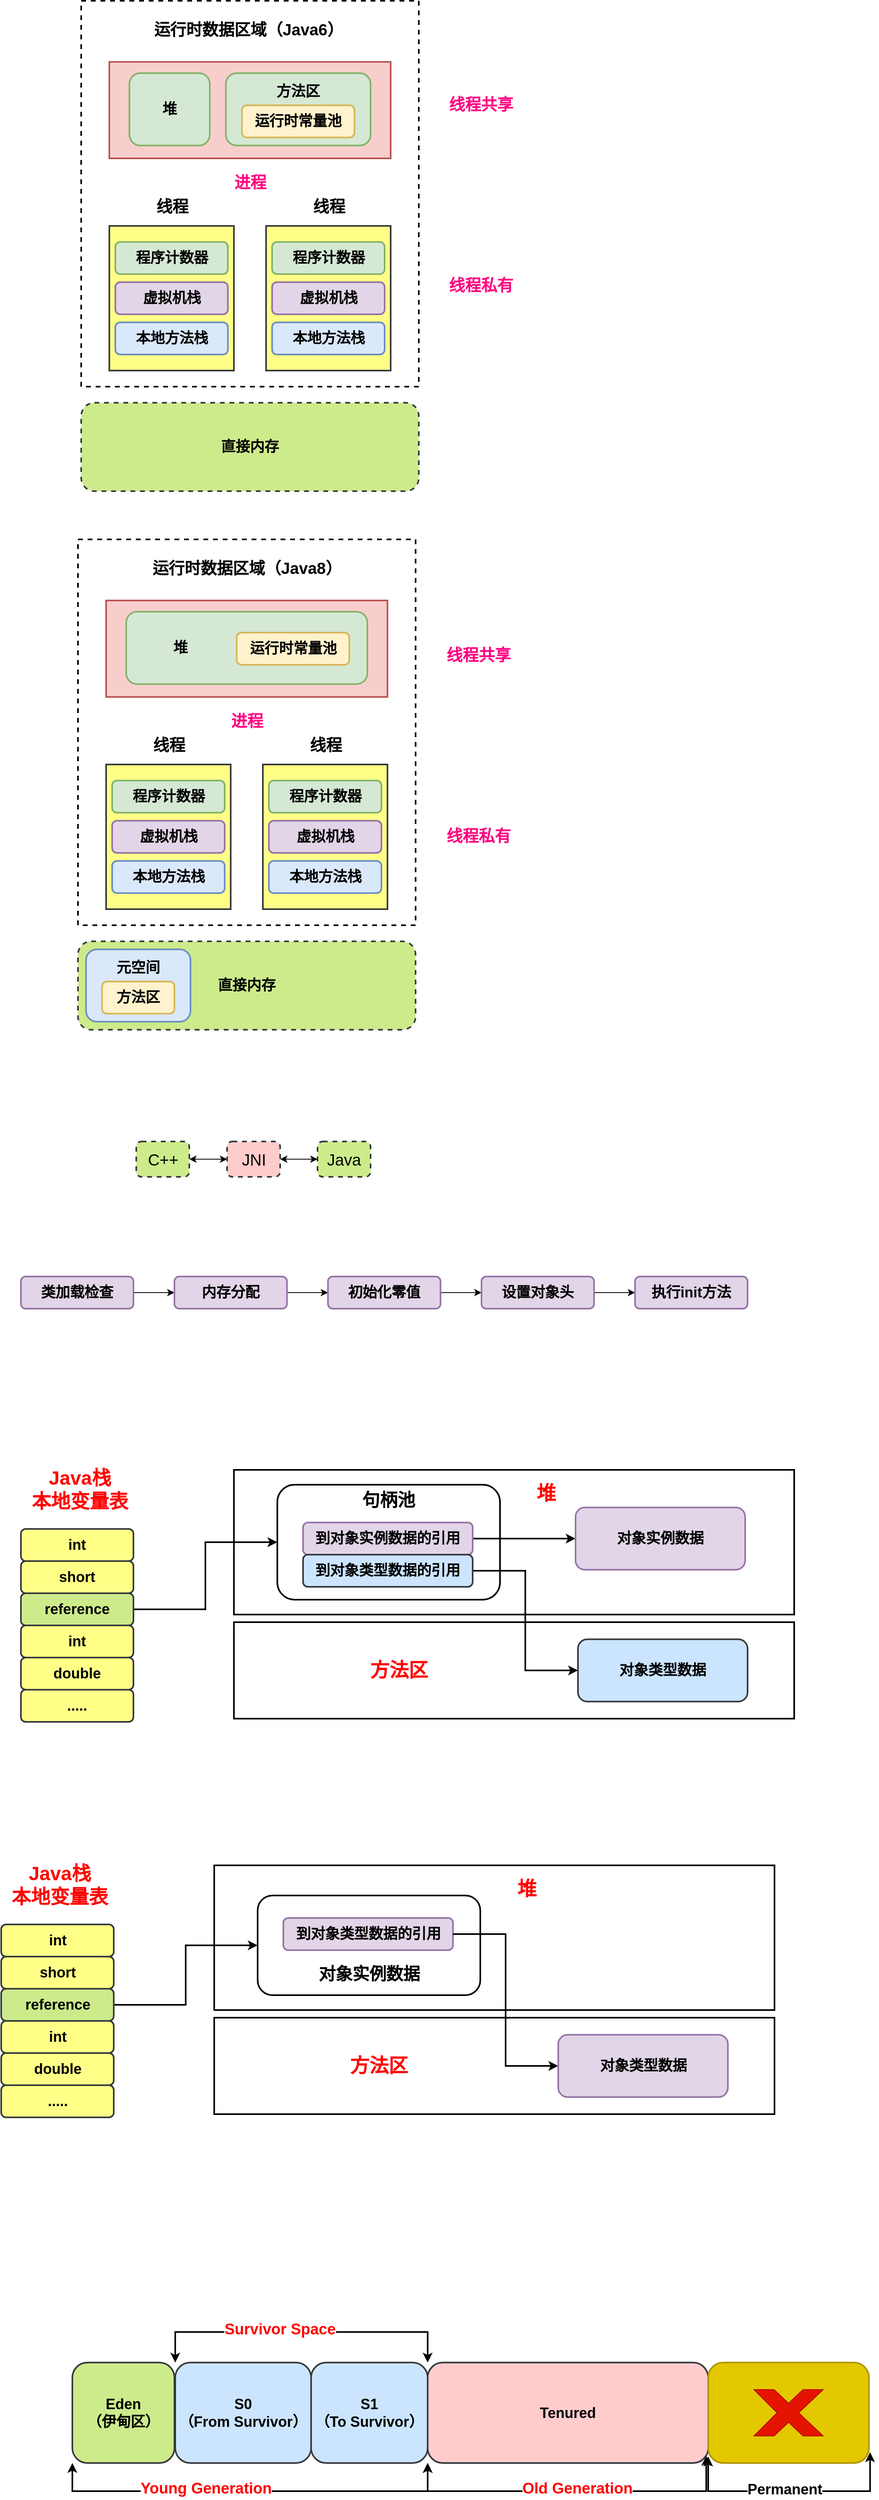 <mxfile version="12.6.5" type="device"><diagram id="O3BQsFrytI9frIFFhgIB" name="Page-1"><mxGraphModel dx="1252" dy="494" grid="0" gridSize="10" guides="1" tooltips="1" connect="1" arrows="1" fold="1" page="0" pageScale="1" pageWidth="827" pageHeight="1169" math="0" shadow="0"><root><mxCell id="0"/><mxCell id="1" parent="0"/><mxCell id="KQnHS1wVc5f2rmeJDZKk-26" value="" style="rounded=0;whiteSpace=wrap;html=1;strokeWidth=2;" parent="1" vertex="1"><mxGeometry x="270" y="2147" width="697" height="120" as="geometry"/></mxCell><mxCell id="KQnHS1wVc5f2rmeJDZKk-24" value="" style="rounded=0;whiteSpace=wrap;html=1;strokeWidth=2;" parent="1" vertex="1"><mxGeometry x="270" y="1957.5" width="697" height="180" as="geometry"/></mxCell><mxCell id="KQnHS1wVc5f2rmeJDZKk-22" value="" style="rounded=1;whiteSpace=wrap;html=1;strokeWidth=2;" parent="1" vertex="1"><mxGeometry x="324" y="1976" width="277" height="143" as="geometry"/></mxCell><mxCell id="Ks48WOzs_nacoQjarene-1" value="" style="rounded=0;whiteSpace=wrap;html=1;strokeWidth=2;dashed=1;" parent="1" vertex="1"><mxGeometry x="80" y="130" width="420" height="480" as="geometry"/></mxCell><mxCell id="Ks48WOzs_nacoQjarene-5" value="" style="rounded=0;whiteSpace=wrap;html=1;strokeWidth=2;fillColor=#f8cecc;strokeColor=#b85450;" parent="1" vertex="1"><mxGeometry x="115" y="206" width="350" height="120" as="geometry"/></mxCell><mxCell id="Ks48WOzs_nacoQjarene-2" value="&lt;font style=&quot;font-size: 18px&quot;&gt;&lt;b&gt;堆&lt;br&gt;&lt;/b&gt;&lt;/font&gt;" style="rounded=1;whiteSpace=wrap;html=1;strokeWidth=2;fillColor=#d5e8d4;strokeColor=#82b366;" parent="1" vertex="1"><mxGeometry x="140" y="220" width="100" height="90" as="geometry"/></mxCell><mxCell id="Ks48WOzs_nacoQjarene-3" value="&lt;font style=&quot;font-size: 18px&quot;&gt;&lt;b&gt;方法区&lt;br&gt;&lt;br&gt;&lt;br&gt;&lt;/b&gt;&lt;/font&gt;" style="rounded=1;whiteSpace=wrap;html=1;strokeWidth=2;fillColor=#d5e8d4;strokeColor=#82b366;" parent="1" vertex="1"><mxGeometry x="260" y="220" width="180" height="90" as="geometry"/></mxCell><mxCell id="Ks48WOzs_nacoQjarene-4" value="&lt;font style=&quot;font-size: 18px&quot;&gt;&lt;b&gt;运行时常量池&lt;br&gt;&lt;/b&gt;&lt;/font&gt;" style="rounded=1;whiteSpace=wrap;html=1;strokeWidth=2;fillColor=#fff2cc;strokeColor=#d6b656;" parent="1" vertex="1"><mxGeometry x="280" y="260" width="140" height="40" as="geometry"/></mxCell><mxCell id="Ks48WOzs_nacoQjarene-6" value="" style="rounded=0;whiteSpace=wrap;html=1;strokeWidth=2;fillColor=#ffff88;strokeColor=#36393d;" parent="1" vertex="1"><mxGeometry x="115" y="410" width="155" height="180" as="geometry"/></mxCell><mxCell id="Ks48WOzs_nacoQjarene-7" value="&lt;font style=&quot;font-size: 18px&quot;&gt;&lt;b&gt;程序计数器&lt;/b&gt;&lt;b&gt;&lt;br&gt;&lt;/b&gt;&lt;/font&gt;" style="rounded=1;whiteSpace=wrap;html=1;strokeWidth=2;fillColor=#d5e8d4;strokeColor=#82b366;" parent="1" vertex="1"><mxGeometry x="122.5" y="430" width="140" height="40" as="geometry"/></mxCell><mxCell id="Ks48WOzs_nacoQjarene-8" value="&lt;font style=&quot;font-size: 18px&quot;&gt;&lt;b&gt;虚拟机栈&lt;br&gt;&lt;/b&gt;&lt;/font&gt;" style="rounded=1;whiteSpace=wrap;html=1;strokeWidth=2;fillColor=#e1d5e7;strokeColor=#9673a6;" parent="1" vertex="1"><mxGeometry x="122.5" y="480" width="140" height="40" as="geometry"/></mxCell><mxCell id="Ks48WOzs_nacoQjarene-9" value="&lt;font style=&quot;font-size: 18px&quot;&gt;&lt;b&gt;本地方法栈&lt;br&gt;&lt;/b&gt;&lt;/font&gt;" style="rounded=1;whiteSpace=wrap;html=1;strokeWidth=2;fillColor=#dae8fc;strokeColor=#6c8ebf;" parent="1" vertex="1"><mxGeometry x="122.5" y="530" width="140" height="40" as="geometry"/></mxCell><mxCell id="Ks48WOzs_nacoQjarene-10" value="" style="rounded=0;whiteSpace=wrap;html=1;strokeWidth=2;fillColor=#ffff88;strokeColor=#36393d;" parent="1" vertex="1"><mxGeometry x="310" y="410" width="155" height="180" as="geometry"/></mxCell><mxCell id="Ks48WOzs_nacoQjarene-11" value="&lt;font style=&quot;font-size: 18px&quot;&gt;&lt;b&gt;程序计数器&lt;/b&gt;&lt;b&gt;&lt;br&gt;&lt;/b&gt;&lt;/font&gt;" style="rounded=1;whiteSpace=wrap;html=1;strokeWidth=2;fillColor=#d5e8d4;strokeColor=#82b366;" parent="1" vertex="1"><mxGeometry x="317.5" y="430" width="140" height="40" as="geometry"/></mxCell><mxCell id="Ks48WOzs_nacoQjarene-12" value="&lt;font style=&quot;font-size: 18px&quot;&gt;&lt;b&gt;虚拟机栈&lt;br&gt;&lt;/b&gt;&lt;/font&gt;" style="rounded=1;whiteSpace=wrap;html=1;strokeWidth=2;fillColor=#e1d5e7;strokeColor=#9673a6;" parent="1" vertex="1"><mxGeometry x="317.5" y="480" width="140" height="40" as="geometry"/></mxCell><mxCell id="Ks48WOzs_nacoQjarene-13" value="&lt;font style=&quot;font-size: 18px&quot;&gt;&lt;b&gt;本地方法栈&lt;br&gt;&lt;/b&gt;&lt;/font&gt;" style="rounded=1;whiteSpace=wrap;html=1;strokeWidth=2;fillColor=#dae8fc;strokeColor=#6c8ebf;" parent="1" vertex="1"><mxGeometry x="317.5" y="530" width="140" height="40" as="geometry"/></mxCell><mxCell id="Ks48WOzs_nacoQjarene-16" value="&lt;font style=&quot;font-size: 18px&quot;&gt;&lt;b&gt;直接内存&lt;br&gt;&lt;/b&gt;&lt;/font&gt;" style="rounded=1;whiteSpace=wrap;html=1;strokeWidth=2;fillColor=#cdeb8b;strokeColor=#36393d;dashed=1;" parent="1" vertex="1"><mxGeometry x="80" y="630" width="420" height="110" as="geometry"/></mxCell><mxCell id="Ks48WOzs_nacoQjarene-17" value="进程" style="text;html=1;align=center;verticalAlign=middle;resizable=0;points=[];autosize=1;fontSize=20;fontStyle=1;fontColor=#FF0080;" parent="1" vertex="1"><mxGeometry x="260" y="340" width="60" height="30" as="geometry"/></mxCell><mxCell id="Ks48WOzs_nacoQjarene-18" value="线程" style="text;html=1;align=center;verticalAlign=middle;resizable=0;points=[];autosize=1;fontSize=20;fontStyle=1" parent="1" vertex="1"><mxGeometry x="162.5" y="370" width="60" height="30" as="geometry"/></mxCell><mxCell id="Ks48WOzs_nacoQjarene-19" value="线程" style="text;html=1;align=center;verticalAlign=middle;resizable=0;points=[];autosize=1;fontSize=20;fontStyle=1" parent="1" vertex="1"><mxGeometry x="357.5" y="370" width="60" height="30" as="geometry"/></mxCell><mxCell id="Ks48WOzs_nacoQjarene-20" value="线程共享" style="text;html=1;align=center;verticalAlign=middle;resizable=0;points=[];autosize=1;fontSize=20;fontColor=#FF0080;fontStyle=1" parent="1" vertex="1"><mxGeometry x="524" y="927.5" width="100" height="30" as="geometry"/></mxCell><mxCell id="Ks48WOzs_nacoQjarene-21" value="线程私有" style="text;html=1;align=center;verticalAlign=middle;resizable=0;points=[];autosize=1;fontSize=20;fontColor=#FF0080;fontStyle=1" parent="1" vertex="1"><mxGeometry x="524" y="1152.5" width="100" height="30" as="geometry"/></mxCell><mxCell id="Ks48WOzs_nacoQjarene-22" value="运行时数据区域（Java6）" style="text;html=1;align=center;verticalAlign=middle;resizable=0;points=[];autosize=1;fontSize=20;fontColor=#000000;fontStyle=1" parent="1" vertex="1"><mxGeometry x="162.5" y="150" width="250" height="30" as="geometry"/></mxCell><mxCell id="Ks48WOzs_nacoQjarene-23" value="&lt;font style=&quot;font-size: 18px&quot;&gt;&lt;b&gt;直接内存&lt;br&gt;&lt;/b&gt;&lt;/font&gt;" style="rounded=1;whiteSpace=wrap;html=1;strokeWidth=2;fillColor=#cdeb8b;strokeColor=#36393d;dashed=1;" parent="1" vertex="1"><mxGeometry x="76" y="1300" width="420" height="110" as="geometry"/></mxCell><mxCell id="Ks48WOzs_nacoQjarene-24" value="&lt;font style=&quot;font-size: 18px&quot;&gt;&lt;b&gt;元空间&lt;br&gt;&lt;br&gt;&lt;br&gt;&lt;/b&gt;&lt;/font&gt;" style="rounded=1;whiteSpace=wrap;html=1;strokeWidth=2;fillColor=#dae8fc;strokeColor=#6c8ebf;" parent="1" vertex="1"><mxGeometry x="86" y="1310" width="130" height="90" as="geometry"/></mxCell><mxCell id="Ks48WOzs_nacoQjarene-26" value="" style="rounded=0;whiteSpace=wrap;html=1;strokeWidth=2;dashed=1;" parent="1" vertex="1"><mxGeometry x="76" y="800" width="420" height="480" as="geometry"/></mxCell><mxCell id="Ks48WOzs_nacoQjarene-27" value="" style="rounded=0;whiteSpace=wrap;html=1;strokeWidth=2;fillColor=#f8cecc;strokeColor=#b85450;" parent="1" vertex="1"><mxGeometry x="111" y="876" width="350" height="120" as="geometry"/></mxCell><mxCell id="Ks48WOzs_nacoQjarene-28" value="&lt;font style=&quot;font-size: 18px&quot;&gt;&lt;b&gt;堆&amp;nbsp; &amp;nbsp; &amp;nbsp; &amp;nbsp; &amp;nbsp; &amp;nbsp; &amp;nbsp; &amp;nbsp; &amp;nbsp; &amp;nbsp; &amp;nbsp; &amp;nbsp; &amp;nbsp; &amp;nbsp; &amp;nbsp; &amp;nbsp; &amp;nbsp;&lt;br&gt;&lt;/b&gt;&lt;/font&gt;" style="rounded=1;whiteSpace=wrap;html=1;strokeWidth=2;fillColor=#d5e8d4;strokeColor=#82b366;" parent="1" vertex="1"><mxGeometry x="136" y="890" width="300" height="90" as="geometry"/></mxCell><mxCell id="Ks48WOzs_nacoQjarene-30" value="&lt;font style=&quot;font-size: 18px&quot;&gt;&lt;b&gt;运行时常量池&lt;br&gt;&lt;/b&gt;&lt;/font&gt;" style="rounded=1;whiteSpace=wrap;html=1;strokeWidth=2;fillColor=#fff2cc;strokeColor=#d6b656;" parent="1" vertex="1"><mxGeometry x="273.5" y="916" width="140" height="40" as="geometry"/></mxCell><mxCell id="Ks48WOzs_nacoQjarene-31" value="" style="rounded=0;whiteSpace=wrap;html=1;strokeWidth=2;fillColor=#ffff88;strokeColor=#36393d;" parent="1" vertex="1"><mxGeometry x="111" y="1080" width="155" height="180" as="geometry"/></mxCell><mxCell id="Ks48WOzs_nacoQjarene-32" value="&lt;font style=&quot;font-size: 18px&quot;&gt;&lt;b&gt;程序计数器&lt;/b&gt;&lt;b&gt;&lt;br&gt;&lt;/b&gt;&lt;/font&gt;" style="rounded=1;whiteSpace=wrap;html=1;strokeWidth=2;fillColor=#d5e8d4;strokeColor=#82b366;" parent="1" vertex="1"><mxGeometry x="118.5" y="1100" width="140" height="40" as="geometry"/></mxCell><mxCell id="Ks48WOzs_nacoQjarene-33" value="&lt;font style=&quot;font-size: 18px&quot;&gt;&lt;b&gt;虚拟机栈&lt;br&gt;&lt;/b&gt;&lt;/font&gt;" style="rounded=1;whiteSpace=wrap;html=1;strokeWidth=2;fillColor=#e1d5e7;strokeColor=#9673a6;" parent="1" vertex="1"><mxGeometry x="118.5" y="1150" width="140" height="40" as="geometry"/></mxCell><mxCell id="Ks48WOzs_nacoQjarene-34" value="&lt;font style=&quot;font-size: 18px&quot;&gt;&lt;b&gt;本地方法栈&lt;br&gt;&lt;/b&gt;&lt;/font&gt;" style="rounded=1;whiteSpace=wrap;html=1;strokeWidth=2;fillColor=#dae8fc;strokeColor=#6c8ebf;" parent="1" vertex="1"><mxGeometry x="118.5" y="1200" width="140" height="40" as="geometry"/></mxCell><mxCell id="Ks48WOzs_nacoQjarene-38" value="进程" style="text;html=1;align=center;verticalAlign=middle;resizable=0;points=[];autosize=1;fontSize=20;fontStyle=1;fontColor=#FF0080;" parent="1" vertex="1"><mxGeometry x="256" y="1010" width="60" height="30" as="geometry"/></mxCell><mxCell id="Ks48WOzs_nacoQjarene-39" value="线程" style="text;html=1;align=center;verticalAlign=middle;resizable=0;points=[];autosize=1;fontSize=20;fontStyle=1" parent="1" vertex="1"><mxGeometry x="158.5" y="1040" width="60" height="30" as="geometry"/></mxCell><mxCell id="Ks48WOzs_nacoQjarene-40" value="线程" style="text;html=1;align=center;verticalAlign=middle;resizable=0;points=[];autosize=1;fontSize=20;fontStyle=1" parent="1" vertex="1"><mxGeometry x="353.5" y="1040" width="60" height="30" as="geometry"/></mxCell><mxCell id="Ks48WOzs_nacoQjarene-41" value="运行时数据区域（Java8）" style="text;html=1;align=center;verticalAlign=middle;resizable=0;points=[];autosize=1;fontSize=20;fontColor=#000000;fontStyle=1" parent="1" vertex="1"><mxGeometry x="161" y="820" width="250" height="30" as="geometry"/></mxCell><mxCell id="Ks48WOzs_nacoQjarene-42" value="&lt;font style=&quot;font-size: 18px&quot;&gt;&lt;b&gt;方法区&lt;br&gt;&lt;/b&gt;&lt;/font&gt;" style="rounded=1;whiteSpace=wrap;html=1;strokeWidth=2;fillColor=#fff2cc;strokeColor=#d6b656;" parent="1" vertex="1"><mxGeometry x="106" y="1350" width="90" height="40" as="geometry"/></mxCell><mxCell id="Ks48WOzs_nacoQjarene-44" value="" style="rounded=0;whiteSpace=wrap;html=1;strokeWidth=2;fillColor=#ffff88;strokeColor=#36393d;" parent="1" vertex="1"><mxGeometry x="306" y="1080" width="155" height="180" as="geometry"/></mxCell><mxCell id="Ks48WOzs_nacoQjarene-45" value="&lt;font style=&quot;font-size: 18px&quot;&gt;&lt;b&gt;程序计数器&lt;/b&gt;&lt;b&gt;&lt;br&gt;&lt;/b&gt;&lt;/font&gt;" style="rounded=1;whiteSpace=wrap;html=1;strokeWidth=2;fillColor=#d5e8d4;strokeColor=#82b366;" parent="1" vertex="1"><mxGeometry x="313.5" y="1100" width="140" height="40" as="geometry"/></mxCell><mxCell id="Ks48WOzs_nacoQjarene-46" value="&lt;font style=&quot;font-size: 18px&quot;&gt;&lt;b&gt;虚拟机栈&lt;br&gt;&lt;/b&gt;&lt;/font&gt;" style="rounded=1;whiteSpace=wrap;html=1;strokeWidth=2;fillColor=#e1d5e7;strokeColor=#9673a6;" parent="1" vertex="1"><mxGeometry x="313.5" y="1150" width="140" height="40" as="geometry"/></mxCell><mxCell id="Ks48WOzs_nacoQjarene-47" value="&lt;font style=&quot;font-size: 18px&quot;&gt;&lt;b&gt;本地方法栈&lt;br&gt;&lt;/b&gt;&lt;/font&gt;" style="rounded=1;whiteSpace=wrap;html=1;strokeWidth=2;fillColor=#dae8fc;strokeColor=#6c8ebf;" parent="1" vertex="1"><mxGeometry x="313.5" y="1200" width="140" height="40" as="geometry"/></mxCell><mxCell id="Ks48WOzs_nacoQjarene-48" value="线程共享" style="text;html=1;align=center;verticalAlign=middle;resizable=0;points=[];autosize=1;fontSize=20;fontColor=#FF0080;fontStyle=1" parent="1" vertex="1"><mxGeometry x="527" y="242.5" width="100" height="30" as="geometry"/></mxCell><mxCell id="Ks48WOzs_nacoQjarene-49" value="线程私有" style="text;html=1;align=center;verticalAlign=middle;resizable=0;points=[];autosize=1;fontSize=20;fontColor=#FF0080;fontStyle=1" parent="1" vertex="1"><mxGeometry x="527" y="467.5" width="100" height="30" as="geometry"/></mxCell><mxCell id="Ks48WOzs_nacoQjarene-55" style="edgeStyle=orthogonalEdgeStyle;rounded=0;orthogonalLoop=1;jettySize=auto;html=1;exitX=1;exitY=0.5;exitDx=0;exitDy=0;entryX=0;entryY=0.5;entryDx=0;entryDy=0;fontSize=20;fontColor=#000000;startArrow=classic;startFill=1;" parent="1" source="Ks48WOzs_nacoQjarene-52" target="Ks48WOzs_nacoQjarene-54" edge="1"><mxGeometry relative="1" as="geometry"/></mxCell><mxCell id="Ks48WOzs_nacoQjarene-52" value="&lt;font style=&quot;font-size: 20px&quot;&gt;C++&lt;/font&gt;" style="rounded=1;whiteSpace=wrap;html=1;dashed=1;strokeWidth=2;fontSize=20;fillColor=#cdeb8b;strokeColor=#36393d;" parent="1" vertex="1"><mxGeometry x="148.5" y="1549" width="66" height="44" as="geometry"/></mxCell><mxCell id="Ks48WOzs_nacoQjarene-53" value="Java" style="rounded=1;whiteSpace=wrap;html=1;dashed=1;strokeWidth=2;fontSize=20;fillColor=#cdeb8b;strokeColor=#36393d;" parent="1" vertex="1"><mxGeometry x="374" y="1549" width="66" height="44" as="geometry"/></mxCell><mxCell id="Ks48WOzs_nacoQjarene-56" style="edgeStyle=orthogonalEdgeStyle;rounded=0;orthogonalLoop=1;jettySize=auto;html=1;exitX=1;exitY=0.5;exitDx=0;exitDy=0;entryX=0;entryY=0.5;entryDx=0;entryDy=0;fontSize=20;fontColor=#000000;startArrow=classic;startFill=1;" parent="1" source="Ks48WOzs_nacoQjarene-54" target="Ks48WOzs_nacoQjarene-53" edge="1"><mxGeometry relative="1" as="geometry"/></mxCell><mxCell id="Ks48WOzs_nacoQjarene-54" value="&lt;font style=&quot;font-size: 20px&quot;&gt;JNI&lt;/font&gt;" style="rounded=1;whiteSpace=wrap;html=1;dashed=1;strokeWidth=2;fontSize=20;fillColor=#ffcccc;strokeColor=#36393d;" parent="1" vertex="1"><mxGeometry x="261.5" y="1549" width="66" height="44" as="geometry"/></mxCell><mxCell id="KQnHS1wVc5f2rmeJDZKk-6" style="edgeStyle=orthogonalEdgeStyle;rounded=0;orthogonalLoop=1;jettySize=auto;html=1;exitX=1;exitY=0.5;exitDx=0;exitDy=0;entryX=0;entryY=0.5;entryDx=0;entryDy=0;" parent="1" source="KQnHS1wVc5f2rmeJDZKk-1" target="KQnHS1wVc5f2rmeJDZKk-2" edge="1"><mxGeometry relative="1" as="geometry"/></mxCell><mxCell id="KQnHS1wVc5f2rmeJDZKk-1" value="&lt;font style=&quot;font-size: 18px&quot;&gt;&lt;b&gt;类加载检查&lt;br&gt;&lt;/b&gt;&lt;/font&gt;" style="rounded=1;whiteSpace=wrap;html=1;strokeWidth=2;fillColor=#e1d5e7;strokeColor=#9673a6;" parent="1" vertex="1"><mxGeometry x="5" y="1717" width="140" height="40" as="geometry"/></mxCell><mxCell id="KQnHS1wVc5f2rmeJDZKk-7" style="edgeStyle=orthogonalEdgeStyle;rounded=0;orthogonalLoop=1;jettySize=auto;html=1;exitX=1;exitY=0.5;exitDx=0;exitDy=0;entryX=0;entryY=0.5;entryDx=0;entryDy=0;" parent="1" source="KQnHS1wVc5f2rmeJDZKk-2" target="KQnHS1wVc5f2rmeJDZKk-3" edge="1"><mxGeometry relative="1" as="geometry"/></mxCell><mxCell id="KQnHS1wVc5f2rmeJDZKk-2" value="&lt;font style=&quot;font-size: 18px&quot;&gt;&lt;b&gt;内存分配&lt;br&gt;&lt;/b&gt;&lt;/font&gt;" style="rounded=1;whiteSpace=wrap;html=1;strokeWidth=2;fillColor=#e1d5e7;strokeColor=#9673a6;" parent="1" vertex="1"><mxGeometry x="196" y="1717" width="140" height="40" as="geometry"/></mxCell><mxCell id="KQnHS1wVc5f2rmeJDZKk-8" style="edgeStyle=orthogonalEdgeStyle;rounded=0;orthogonalLoop=1;jettySize=auto;html=1;exitX=1;exitY=0.5;exitDx=0;exitDy=0;" parent="1" source="KQnHS1wVc5f2rmeJDZKk-3" target="KQnHS1wVc5f2rmeJDZKk-4" edge="1"><mxGeometry relative="1" as="geometry"/></mxCell><mxCell id="KQnHS1wVc5f2rmeJDZKk-3" value="&lt;font style=&quot;font-size: 18px&quot;&gt;&lt;b&gt;初始化零值&lt;br&gt;&lt;/b&gt;&lt;/font&gt;" style="rounded=1;whiteSpace=wrap;html=1;strokeWidth=2;fillColor=#e1d5e7;strokeColor=#9673a6;" parent="1" vertex="1"><mxGeometry x="387" y="1717" width="140" height="40" as="geometry"/></mxCell><mxCell id="KQnHS1wVc5f2rmeJDZKk-9" style="edgeStyle=orthogonalEdgeStyle;rounded=0;orthogonalLoop=1;jettySize=auto;html=1;exitX=1;exitY=0.5;exitDx=0;exitDy=0;entryX=0;entryY=0.5;entryDx=0;entryDy=0;" parent="1" source="KQnHS1wVc5f2rmeJDZKk-4" target="KQnHS1wVc5f2rmeJDZKk-5" edge="1"><mxGeometry relative="1" as="geometry"/></mxCell><mxCell id="KQnHS1wVc5f2rmeJDZKk-4" value="&lt;font style=&quot;font-size: 18px&quot;&gt;&lt;b&gt;设置对象头&lt;br&gt;&lt;/b&gt;&lt;/font&gt;" style="rounded=1;whiteSpace=wrap;html=1;strokeWidth=2;fillColor=#e1d5e7;strokeColor=#9673a6;" parent="1" vertex="1"><mxGeometry x="578" y="1717" width="140" height="40" as="geometry"/></mxCell><mxCell id="KQnHS1wVc5f2rmeJDZKk-5" value="&lt;font style=&quot;font-size: 18px&quot;&gt;&lt;b&gt;执行init方法&lt;br&gt;&lt;/b&gt;&lt;/font&gt;" style="rounded=1;whiteSpace=wrap;html=1;strokeWidth=2;fillColor=#e1d5e7;strokeColor=#9673a6;" parent="1" vertex="1"><mxGeometry x="769" y="1717" width="140" height="40" as="geometry"/></mxCell><mxCell id="KQnHS1wVc5f2rmeJDZKk-10" value="&lt;font style=&quot;font-size: 18px&quot;&gt;&lt;b&gt;int&lt;br&gt;&lt;/b&gt;&lt;/font&gt;" style="rounded=1;whiteSpace=wrap;html=1;strokeWidth=2;fillColor=#ffff88;strokeColor=#36393d;" parent="1" vertex="1"><mxGeometry x="5" y="2031" width="140" height="40" as="geometry"/></mxCell><mxCell id="KQnHS1wVc5f2rmeJDZKk-11" value="&lt;font style=&quot;font-size: 18px&quot;&gt;&lt;b&gt;short&lt;br&gt;&lt;/b&gt;&lt;/font&gt;" style="rounded=1;whiteSpace=wrap;html=1;strokeWidth=2;fillColor=#ffff88;strokeColor=#36393d;" parent="1" vertex="1"><mxGeometry x="5" y="2071" width="140" height="40" as="geometry"/></mxCell><mxCell id="KQnHS1wVc5f2rmeJDZKk-29" style="edgeStyle=orthogonalEdgeStyle;rounded=0;orthogonalLoop=1;jettySize=auto;html=1;exitX=1;exitY=0.5;exitDx=0;exitDy=0;entryX=0;entryY=0.5;entryDx=0;entryDy=0;fontSize=24;strokeWidth=2;" parent="1" source="KQnHS1wVc5f2rmeJDZKk-12" target="KQnHS1wVc5f2rmeJDZKk-22" edge="1"><mxGeometry relative="1" as="geometry"/></mxCell><mxCell id="KQnHS1wVc5f2rmeJDZKk-12" value="&lt;font style=&quot;font-size: 18px&quot;&gt;&lt;b&gt;reference&lt;br&gt;&lt;/b&gt;&lt;/font&gt;" style="rounded=1;whiteSpace=wrap;html=1;strokeWidth=2;fillColor=#cdeb8b;strokeColor=#36393d;" parent="1" vertex="1"><mxGeometry x="5" y="2111" width="140" height="40" as="geometry"/></mxCell><mxCell id="KQnHS1wVc5f2rmeJDZKk-13" value="&lt;font style=&quot;font-size: 18px&quot;&gt;&lt;b&gt;int&lt;br&gt;&lt;/b&gt;&lt;/font&gt;" style="rounded=1;whiteSpace=wrap;html=1;strokeWidth=2;fillColor=#ffff88;strokeColor=#36393d;" parent="1" vertex="1"><mxGeometry x="5" y="2151" width="140" height="40" as="geometry"/></mxCell><mxCell id="KQnHS1wVc5f2rmeJDZKk-14" value="&lt;font style=&quot;font-size: 18px&quot;&gt;&lt;b&gt;double&lt;br&gt;&lt;/b&gt;&lt;/font&gt;" style="rounded=1;whiteSpace=wrap;html=1;strokeWidth=2;fillColor=#ffff88;strokeColor=#36393d;" parent="1" vertex="1"><mxGeometry x="5" y="2191" width="140" height="40" as="geometry"/></mxCell><mxCell id="KQnHS1wVc5f2rmeJDZKk-15" value="&lt;font style=&quot;font-size: 18px&quot;&gt;&lt;b&gt;.....&lt;br&gt;&lt;/b&gt;&lt;/font&gt;" style="rounded=1;whiteSpace=wrap;html=1;strokeWidth=2;fillColor=#ffff88;strokeColor=#36393d;" parent="1" vertex="1"><mxGeometry x="5" y="2231" width="140" height="40" as="geometry"/></mxCell><mxCell id="KQnHS1wVc5f2rmeJDZKk-30" style="edgeStyle=orthogonalEdgeStyle;rounded=0;orthogonalLoop=1;jettySize=auto;html=1;exitX=1;exitY=0.5;exitDx=0;exitDy=0;entryX=0;entryY=0.5;entryDx=0;entryDy=0;fontSize=24;strokeWidth=2;" parent="1" source="KQnHS1wVc5f2rmeJDZKk-17" target="KQnHS1wVc5f2rmeJDZKk-19" edge="1"><mxGeometry relative="1" as="geometry"/></mxCell><mxCell id="KQnHS1wVc5f2rmeJDZKk-17" value="&lt;font style=&quot;font-size: 18px&quot;&gt;&lt;b&gt;到对象实例数据的引用&lt;br&gt;&lt;/b&gt;&lt;/font&gt;" style="rounded=1;whiteSpace=wrap;html=1;strokeWidth=2;fillColor=#e1d5e7;strokeColor=#9673a6;" parent="1" vertex="1"><mxGeometry x="356" y="2023" width="211" height="40" as="geometry"/></mxCell><mxCell id="KQnHS1wVc5f2rmeJDZKk-31" style="edgeStyle=orthogonalEdgeStyle;rounded=0;orthogonalLoop=1;jettySize=auto;html=1;exitX=1;exitY=0.5;exitDx=0;exitDy=0;entryX=0;entryY=0.5;entryDx=0;entryDy=0;fontSize=24;strokeWidth=2;" parent="1" source="KQnHS1wVc5f2rmeJDZKk-18" target="KQnHS1wVc5f2rmeJDZKk-20" edge="1"><mxGeometry relative="1" as="geometry"/></mxCell><mxCell id="KQnHS1wVc5f2rmeJDZKk-18" value="&lt;font style=&quot;font-size: 18px&quot;&gt;&lt;b&gt;到对象类型数据的引用&lt;br&gt;&lt;/b&gt;&lt;/font&gt;" style="rounded=1;whiteSpace=wrap;html=1;strokeWidth=2;fillColor=#cce5ff;strokeColor=#36393d;" parent="1" vertex="1"><mxGeometry x="356" y="2063" width="211" height="40" as="geometry"/></mxCell><mxCell id="KQnHS1wVc5f2rmeJDZKk-19" value="&lt;font style=&quot;font-size: 18px&quot;&gt;&lt;b&gt;对象实例数据&lt;br&gt;&lt;/b&gt;&lt;/font&gt;" style="rounded=1;whiteSpace=wrap;html=1;strokeWidth=2;fillColor=#e1d5e7;strokeColor=#9673a6;" parent="1" vertex="1"><mxGeometry x="695" y="2004.25" width="211" height="77.5" as="geometry"/></mxCell><mxCell id="KQnHS1wVc5f2rmeJDZKk-20" value="&lt;font style=&quot;font-size: 18px&quot;&gt;&lt;b&gt;对象类型数据&lt;br&gt;&lt;/b&gt;&lt;/font&gt;" style="rounded=1;whiteSpace=wrap;html=1;strokeWidth=2;fillColor=#cce5ff;strokeColor=#36393d;" parent="1" vertex="1"><mxGeometry x="698" y="2168.25" width="211" height="77.5" as="geometry"/></mxCell><mxCell id="KQnHS1wVc5f2rmeJDZKk-23" value="&lt;font style=&quot;font-size: 22px&quot;&gt;&lt;b&gt;句柄池&lt;/b&gt;&lt;/font&gt;" style="text;html=1;align=center;verticalAlign=middle;resizable=0;points=[];autosize=1;" parent="1" vertex="1"><mxGeometry x="423.5" y="1985" width="76" height="21" as="geometry"/></mxCell><mxCell id="KQnHS1wVc5f2rmeJDZKk-25" value="&lt;span style=&quot;font-size: 24px;&quot;&gt;&lt;b style=&quot;font-size: 24px;&quot;&gt;&lt;font color=&quot;#ff0000&quot; style=&quot;font-size: 24px;&quot;&gt;堆&lt;/font&gt;&lt;/b&gt;&lt;/span&gt;" style="text;html=1;align=center;verticalAlign=middle;resizable=0;points=[];autosize=1;fontSize=24;" parent="1" vertex="1"><mxGeometry x="641" y="1970" width="34" height="33" as="geometry"/></mxCell><mxCell id="KQnHS1wVc5f2rmeJDZKk-27" value="&lt;span style=&quot;font-size: 24px&quot;&gt;&lt;b style=&quot;font-size: 24px&quot;&gt;&lt;font color=&quot;#ff0000&quot; style=&quot;font-size: 24px&quot;&gt;方法区&lt;/font&gt;&lt;/b&gt;&lt;/span&gt;" style="text;html=1;align=center;verticalAlign=middle;resizable=0;points=[];autosize=1;fontSize=24;" parent="1" vertex="1"><mxGeometry x="433.5" y="2190.5" width="82" height="33" as="geometry"/></mxCell><mxCell id="KQnHS1wVc5f2rmeJDZKk-28" value="&lt;span style=&quot;font-size: 24px&quot;&gt;&lt;b style=&quot;font-size: 24px&quot;&gt;&lt;font color=&quot;#ff0000&quot; style=&quot;font-size: 24px&quot;&gt;Java栈&lt;br&gt;本地变量表&lt;br&gt;&lt;/font&gt;&lt;/b&gt;&lt;/span&gt;" style="text;html=1;align=center;verticalAlign=middle;resizable=0;points=[];autosize=1;fontSize=24;" parent="1" vertex="1"><mxGeometry x="12.5" y="1951" width="130" height="62" as="geometry"/></mxCell><mxCell id="KQnHS1wVc5f2rmeJDZKk-33" value="" style="rounded=0;whiteSpace=wrap;html=1;strokeWidth=2;" parent="1" vertex="1"><mxGeometry x="245.5" y="2639" width="697" height="120" as="geometry"/></mxCell><mxCell id="KQnHS1wVc5f2rmeJDZKk-34" value="" style="rounded=0;whiteSpace=wrap;html=1;strokeWidth=2;" parent="1" vertex="1"><mxGeometry x="245.5" y="2449.5" width="697" height="180" as="geometry"/></mxCell><mxCell id="KQnHS1wVc5f2rmeJDZKk-35" value="" style="rounded=1;whiteSpace=wrap;html=1;strokeWidth=2;" parent="1" vertex="1"><mxGeometry x="299.5" y="2487" width="277" height="124" as="geometry"/></mxCell><mxCell id="KQnHS1wVc5f2rmeJDZKk-36" value="&lt;font style=&quot;font-size: 18px&quot;&gt;&lt;b&gt;int&lt;br&gt;&lt;/b&gt;&lt;/font&gt;" style="rounded=1;whiteSpace=wrap;html=1;strokeWidth=2;fillColor=#ffff88;strokeColor=#36393d;" parent="1" vertex="1"><mxGeometry x="-19.5" y="2523" width="140" height="40" as="geometry"/></mxCell><mxCell id="KQnHS1wVc5f2rmeJDZKk-37" value="&lt;font style=&quot;font-size: 18px&quot;&gt;&lt;b&gt;short&lt;br&gt;&lt;/b&gt;&lt;/font&gt;" style="rounded=1;whiteSpace=wrap;html=1;strokeWidth=2;fillColor=#ffff88;strokeColor=#36393d;" parent="1" vertex="1"><mxGeometry x="-19.5" y="2563" width="140" height="40" as="geometry"/></mxCell><mxCell id="KQnHS1wVc5f2rmeJDZKk-38" style="edgeStyle=orthogonalEdgeStyle;rounded=0;orthogonalLoop=1;jettySize=auto;html=1;exitX=1;exitY=0.5;exitDx=0;exitDy=0;entryX=0;entryY=0.5;entryDx=0;entryDy=0;fontSize=24;strokeWidth=2;" parent="1" source="KQnHS1wVc5f2rmeJDZKk-39" target="KQnHS1wVc5f2rmeJDZKk-35" edge="1"><mxGeometry relative="1" as="geometry"/></mxCell><mxCell id="KQnHS1wVc5f2rmeJDZKk-39" value="&lt;font style=&quot;font-size: 18px&quot;&gt;&lt;b&gt;reference&lt;br&gt;&lt;/b&gt;&lt;/font&gt;" style="rounded=1;whiteSpace=wrap;html=1;strokeWidth=2;fillColor=#cdeb8b;strokeColor=#36393d;" parent="1" vertex="1"><mxGeometry x="-19.5" y="2603" width="140" height="40" as="geometry"/></mxCell><mxCell id="KQnHS1wVc5f2rmeJDZKk-40" value="&lt;font style=&quot;font-size: 18px&quot;&gt;&lt;b&gt;int&lt;br&gt;&lt;/b&gt;&lt;/font&gt;" style="rounded=1;whiteSpace=wrap;html=1;strokeWidth=2;fillColor=#ffff88;strokeColor=#36393d;" parent="1" vertex="1"><mxGeometry x="-19.5" y="2643" width="140" height="40" as="geometry"/></mxCell><mxCell id="KQnHS1wVc5f2rmeJDZKk-41" value="&lt;font style=&quot;font-size: 18px&quot;&gt;&lt;b&gt;double&lt;br&gt;&lt;/b&gt;&lt;/font&gt;" style="rounded=1;whiteSpace=wrap;html=1;strokeWidth=2;fillColor=#ffff88;strokeColor=#36393d;" parent="1" vertex="1"><mxGeometry x="-19.5" y="2683" width="140" height="40" as="geometry"/></mxCell><mxCell id="KQnHS1wVc5f2rmeJDZKk-42" value="&lt;font style=&quot;font-size: 18px&quot;&gt;&lt;b&gt;.....&lt;br&gt;&lt;/b&gt;&lt;/font&gt;" style="rounded=1;whiteSpace=wrap;html=1;strokeWidth=2;fillColor=#ffff88;strokeColor=#36393d;" parent="1" vertex="1"><mxGeometry x="-19.5" y="2723" width="140" height="40" as="geometry"/></mxCell><mxCell id="KQnHS1wVc5f2rmeJDZKk-44" value="&lt;font style=&quot;font-size: 18px&quot;&gt;&lt;b&gt;到对象类型数据的引用&lt;br&gt;&lt;/b&gt;&lt;/font&gt;" style="rounded=1;whiteSpace=wrap;html=1;strokeWidth=2;fillColor=#e1d5e7;strokeColor=#9673a6;" parent="1" vertex="1"><mxGeometry x="331.5" y="2515" width="211" height="40" as="geometry"/></mxCell><mxCell id="KQnHS1wVc5f2rmeJDZKk-45" style="edgeStyle=orthogonalEdgeStyle;rounded=0;orthogonalLoop=1;jettySize=auto;html=1;exitX=1;exitY=0.5;exitDx=0;exitDy=0;entryX=0;entryY=0.5;entryDx=0;entryDy=0;fontSize=24;strokeWidth=2;" parent="1" source="KQnHS1wVc5f2rmeJDZKk-44" target="KQnHS1wVc5f2rmeJDZKk-48" edge="1"><mxGeometry relative="1" as="geometry"/></mxCell><mxCell id="KQnHS1wVc5f2rmeJDZKk-48" value="&lt;font style=&quot;font-size: 18px&quot;&gt;&lt;b&gt;对象类型数据&lt;br&gt;&lt;/b&gt;&lt;/font&gt;" style="rounded=1;whiteSpace=wrap;html=1;strokeWidth=2;fillColor=#e1d5e7;strokeColor=#9673a6;" parent="1" vertex="1"><mxGeometry x="673.5" y="2660.25" width="211" height="77.5" as="geometry"/></mxCell><mxCell id="KQnHS1wVc5f2rmeJDZKk-50" value="&lt;span style=&quot;font-size: 24px;&quot;&gt;&lt;b style=&quot;font-size: 24px;&quot;&gt;&lt;font color=&quot;#ff0000&quot; style=&quot;font-size: 24px;&quot;&gt;堆&lt;/font&gt;&lt;/b&gt;&lt;/span&gt;" style="text;html=1;align=center;verticalAlign=middle;resizable=0;points=[];autosize=1;fontSize=24;" parent="1" vertex="1"><mxGeometry x="616.5" y="2462" width="34" height="33" as="geometry"/></mxCell><mxCell id="KQnHS1wVc5f2rmeJDZKk-51" value="&lt;span style=&quot;font-size: 24px&quot;&gt;&lt;b style=&quot;font-size: 24px&quot;&gt;&lt;font color=&quot;#ff0000&quot; style=&quot;font-size: 24px&quot;&gt;方法区&lt;/font&gt;&lt;/b&gt;&lt;/span&gt;" style="text;html=1;align=center;verticalAlign=middle;resizable=0;points=[];autosize=1;fontSize=24;" parent="1" vertex="1"><mxGeometry x="409" y="2682.5" width="82" height="33" as="geometry"/></mxCell><mxCell id="KQnHS1wVc5f2rmeJDZKk-52" value="&lt;span style=&quot;font-size: 24px&quot;&gt;&lt;b style=&quot;font-size: 24px&quot;&gt;&lt;font color=&quot;#ff0000&quot; style=&quot;font-size: 24px&quot;&gt;Java栈&lt;br&gt;本地变量表&lt;br&gt;&lt;/font&gt;&lt;/b&gt;&lt;/span&gt;" style="text;html=1;align=center;verticalAlign=middle;resizable=0;points=[];autosize=1;fontSize=24;" parent="1" vertex="1"><mxGeometry x="-12" y="2443" width="130" height="62" as="geometry"/></mxCell><mxCell id="KQnHS1wVc5f2rmeJDZKk-55" value="对象实例数据" style="text;html=1;align=center;verticalAlign=middle;resizable=0;points=[];autosize=1;fontSize=21;fontStyle=1" parent="1" vertex="1"><mxGeometry x="370" y="2569.5" width="136" height="29" as="geometry"/></mxCell><mxCell id="-v9vZtDS-2KVSQ4tF3t--6" style="edgeStyle=orthogonalEdgeStyle;rounded=0;orthogonalLoop=1;jettySize=auto;html=1;exitX=0;exitY=1;exitDx=0;exitDy=0;entryX=1;entryY=1;entryDx=0;entryDy=0;startArrow=classic;startFill=1;strokeWidth=2;" parent="1" source="-v9vZtDS-2KVSQ4tF3t--1" target="-v9vZtDS-2KVSQ4tF3t--3" edge="1"><mxGeometry relative="1" as="geometry"><Array as="points"><mxPoint x="69" y="3228"/><mxPoint x="511" y="3228"/></Array></mxGeometry></mxCell><mxCell id="-v9vZtDS-2KVSQ4tF3t--11" value="Young Generation" style="text;html=1;align=center;verticalAlign=middle;resizable=0;points=[];labelBackgroundColor=#ffffff;fontSize=19;fontStyle=1;fontColor=#FF0000;" parent="-v9vZtDS-2KVSQ4tF3t--6" vertex="1" connectable="0"><mxGeometry x="-0.217" y="3" relative="1" as="geometry"><mxPoint as="offset"/></mxGeometry></mxCell><mxCell id="-v9vZtDS-2KVSQ4tF3t--1" value="&lt;font style=&quot;font-size: 18px&quot;&gt;&lt;b&gt;Eden&lt;br&gt;（伊甸区）&lt;br&gt;&lt;/b&gt;&lt;/font&gt;" style="rounded=1;whiteSpace=wrap;html=1;strokeWidth=2;fillColor=#cdeb8b;strokeColor=#36393d;" parent="1" vertex="1"><mxGeometry x="69" y="3068" width="127" height="125" as="geometry"/></mxCell><mxCell id="-v9vZtDS-2KVSQ4tF3t--7" style="edgeStyle=orthogonalEdgeStyle;rounded=0;orthogonalLoop=1;jettySize=auto;html=1;exitX=0;exitY=0;exitDx=0;exitDy=0;entryX=0;entryY=0;entryDx=0;entryDy=0;startArrow=classic;startFill=1;strokeWidth=2;" parent="1" source="-v9vZtDS-2KVSQ4tF3t--2" target="-v9vZtDS-2KVSQ4tF3t--4" edge="1"><mxGeometry relative="1" as="geometry"><Array as="points"><mxPoint x="197" y="3030"/><mxPoint x="511" y="3030"/></Array></mxGeometry></mxCell><mxCell id="-v9vZtDS-2KVSQ4tF3t--10" value="Survivor Space" style="text;html=1;align=center;verticalAlign=middle;resizable=0;points=[];labelBackgroundColor=#ffffff;fontSize=19;fontStyle=1;fontColor=#FF0000;" parent="-v9vZtDS-2KVSQ4tF3t--7" vertex="1" connectable="0"><mxGeometry x="-0.142" y="3" relative="1" as="geometry"><mxPoint as="offset"/></mxGeometry></mxCell><mxCell id="-v9vZtDS-2KVSQ4tF3t--2" value="&lt;font style=&quot;font-size: 18px&quot;&gt;&lt;b&gt;S0&lt;br&gt;（From Survivor）&lt;br&gt;&lt;/b&gt;&lt;/font&gt;" style="rounded=1;whiteSpace=wrap;html=1;strokeWidth=2;fillColor=#cce5ff;strokeColor=#36393d;" parent="1" vertex="1"><mxGeometry x="197" y="3068" width="169" height="125" as="geometry"/></mxCell><mxCell id="-v9vZtDS-2KVSQ4tF3t--3" value="&lt;font style=&quot;font-size: 18px&quot;&gt;&lt;b&gt;S1&lt;br&gt;（To Survivor）&lt;/b&gt;&lt;b&gt;&lt;br&gt;&lt;/b&gt;&lt;/font&gt;" style="rounded=1;whiteSpace=wrap;html=1;strokeWidth=2;fillColor=#cce5ff;strokeColor=#36393d;" parent="1" vertex="1"><mxGeometry x="366" y="3068" width="145" height="125" as="geometry"/></mxCell><mxCell id="-v9vZtDS-2KVSQ4tF3t--4" value="&lt;font style=&quot;font-size: 18px&quot;&gt;&lt;b&gt;Tenured&lt;br&gt;&lt;/b&gt;&lt;/font&gt;" style="rounded=1;whiteSpace=wrap;html=1;strokeWidth=2;fillColor=#ffcccc;strokeColor=#36393d;" parent="1" vertex="1"><mxGeometry x="511" y="3068" width="349" height="125" as="geometry"/></mxCell><mxCell id="-v9vZtDS-2KVSQ4tF3t--8" style="edgeStyle=orthogonalEdgeStyle;rounded=0;orthogonalLoop=1;jettySize=auto;html=1;exitX=0;exitY=1;exitDx=0;exitDy=0;entryX=0.993;entryY=0.929;entryDx=0;entryDy=0;entryPerimeter=0;startArrow=classic;startFill=1;strokeWidth=2;" parent="1" source="-v9vZtDS-2KVSQ4tF3t--4" target="-v9vZtDS-2KVSQ4tF3t--4" edge="1"><mxGeometry relative="1" as="geometry"><Array as="points"><mxPoint x="511" y="3228"/><mxPoint x="858" y="3228"/></Array></mxGeometry></mxCell><mxCell id="-v9vZtDS-2KVSQ4tF3t--13" value="Old Generation" style="text;html=1;align=center;verticalAlign=middle;resizable=0;points=[];labelBackgroundColor=#ffffff;fontSize=19;fontStyle=1;fontColor=#FF0000;" parent="-v9vZtDS-2KVSQ4tF3t--8" vertex="1" connectable="0"><mxGeometry x="0.038" y="3" relative="1" as="geometry"><mxPoint as="offset"/></mxGeometry></mxCell><mxCell id="-v9vZtDS-2KVSQ4tF3t--17" style="edgeStyle=orthogonalEdgeStyle;rounded=0;orthogonalLoop=1;jettySize=auto;html=1;startArrow=classic;startFill=1;strokeWidth=2;fontSize=19;fontColor=#FF0000;entryX=1.007;entryY=0.893;entryDx=0;entryDy=0;entryPerimeter=0;" parent="1" target="-v9vZtDS-2KVSQ4tF3t--14" edge="1"><mxGeometry relative="1" as="geometry"><mxPoint x="1037.8" y="3220.4" as="targetPoint"/><mxPoint x="860" y="3185" as="sourcePoint"/><Array as="points"><mxPoint x="860" y="3228"/><mxPoint x="1061" y="3228"/></Array></mxGeometry></mxCell><mxCell id="-v9vZtDS-2KVSQ4tF3t--18" value="&lt;b style=&quot;color: rgb(0 , 0 , 0) ; white-space: normal ; font-size: 18px&quot;&gt;Permanent&lt;/b&gt;" style="text;html=1;align=center;verticalAlign=middle;resizable=0;points=[];labelBackgroundColor=#ffffff;fontSize=19;fontColor=#FF0000;" parent="-v9vZtDS-2KVSQ4tF3t--17" vertex="1" connectable="0"><mxGeometry x="-0.16" y="-1" relative="1" as="geometry"><mxPoint x="15" y="-3" as="offset"/></mxGeometry></mxCell><mxCell id="-v9vZtDS-2KVSQ4tF3t--14" value="&lt;font style=&quot;font-size: 18px&quot;&gt;&lt;b&gt;&lt;br&gt;&lt;/b&gt;&lt;/font&gt;" style="rounded=1;whiteSpace=wrap;html=1;strokeWidth=2;fillColor=#e3c800;strokeColor=#B09500;fontColor=#ffffff;" parent="1" vertex="1"><mxGeometry x="860" y="3068" width="200" height="125" as="geometry"/></mxCell><mxCell id="-v9vZtDS-2KVSQ4tF3t--16" value="" style="verticalLabelPosition=bottom;verticalAlign=top;html=1;shape=mxgraph.basic.x;fontSize=19;fillColor=#e51400;strokeColor=#B20000;fontColor=#ffffff;" parent="1" vertex="1"><mxGeometry x="917" y="3101.75" width="86" height="57.5" as="geometry"/></mxCell></root></mxGraphModel></diagram></mxfile>